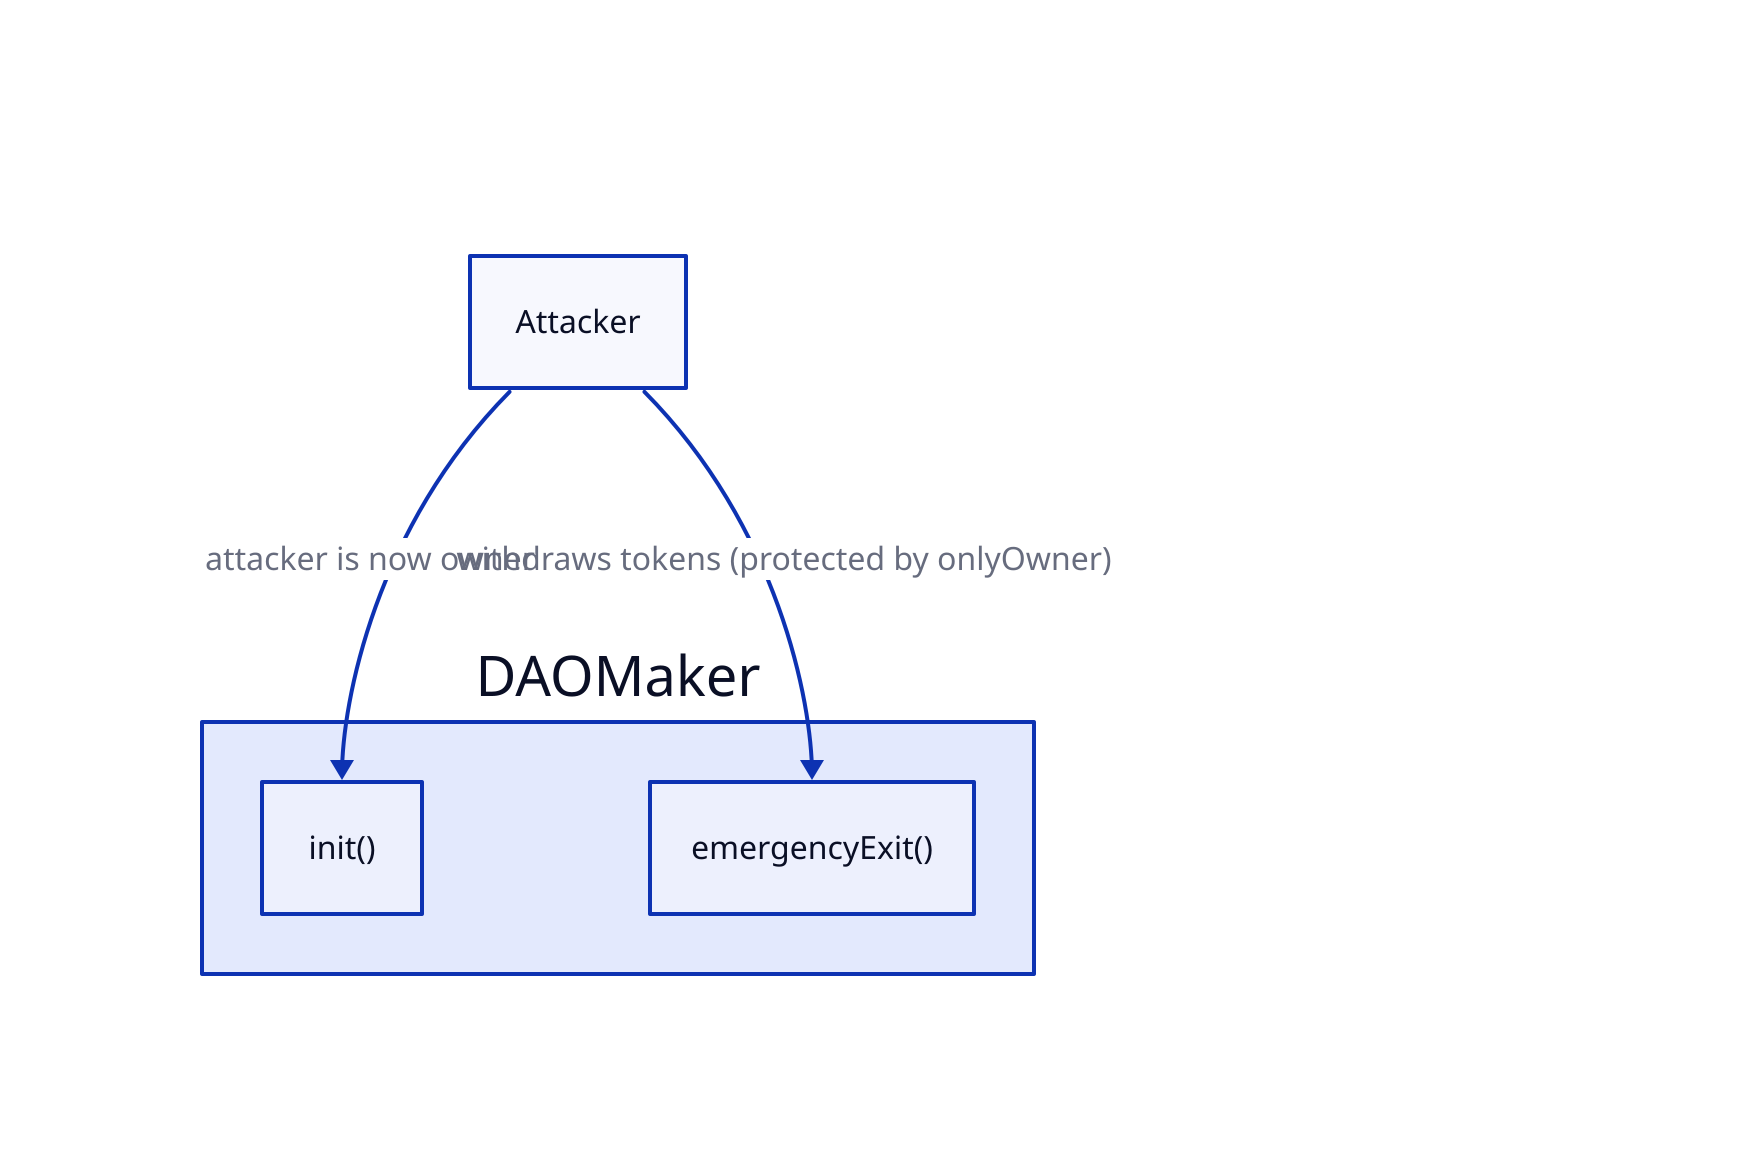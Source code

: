 DAOMaker {
  init()
  emergencyExit()
}

Attacker -> DAOMaker.init(): attacker is now owner
Attacker -> DAOMaker.emergencyExit(): withdraws tokens (protected by onlyOwner)

explanation: |md
  # DAO Maker\n
  - Simple attack with only two steps
  - Difficult to find because source code is not available
|
